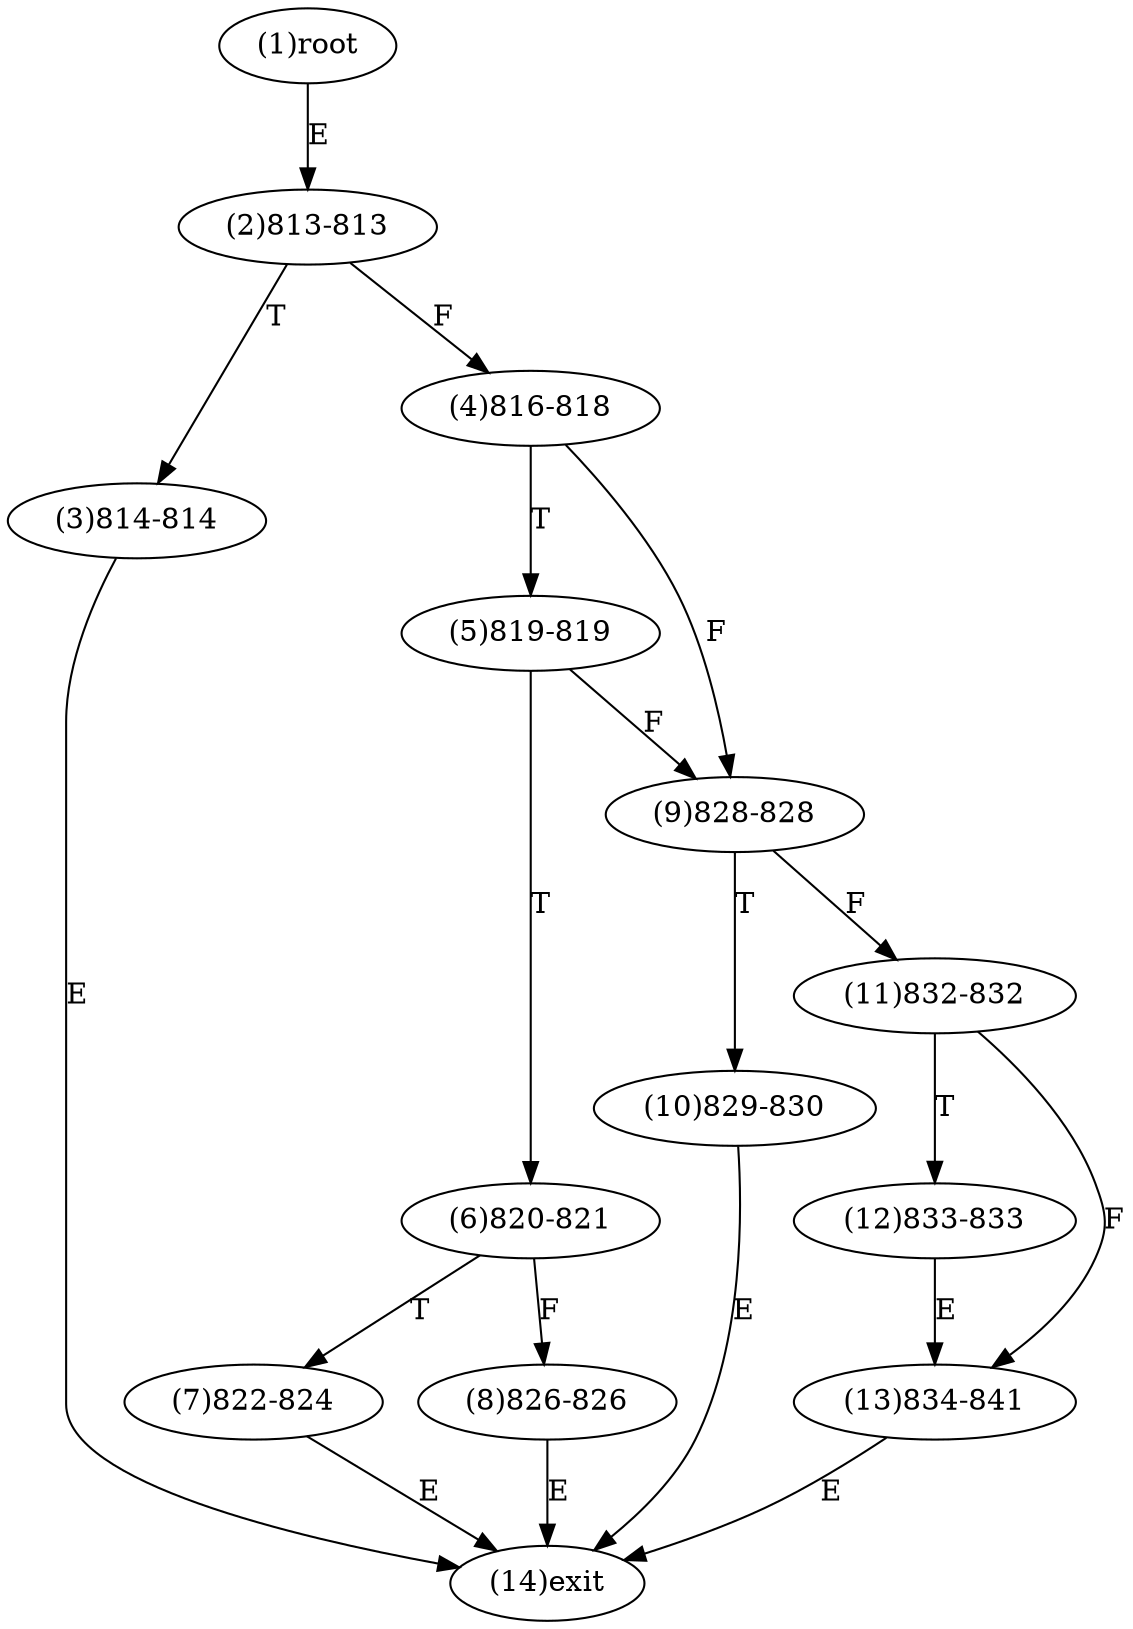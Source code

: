 digraph "" { 
1[ label="(1)root"];
2[ label="(2)813-813"];
3[ label="(3)814-814"];
4[ label="(4)816-818"];
5[ label="(5)819-819"];
6[ label="(6)820-821"];
7[ label="(7)822-824"];
8[ label="(8)826-826"];
9[ label="(9)828-828"];
10[ label="(10)829-830"];
11[ label="(11)832-832"];
12[ label="(12)833-833"];
13[ label="(13)834-841"];
14[ label="(14)exit"];
1->2[ label="E"];
2->4[ label="F"];
2->3[ label="T"];
3->14[ label="E"];
4->9[ label="F"];
4->5[ label="T"];
5->9[ label="F"];
5->6[ label="T"];
6->8[ label="F"];
6->7[ label="T"];
7->14[ label="E"];
8->14[ label="E"];
9->11[ label="F"];
9->10[ label="T"];
10->14[ label="E"];
11->13[ label="F"];
11->12[ label="T"];
12->13[ label="E"];
13->14[ label="E"];
}